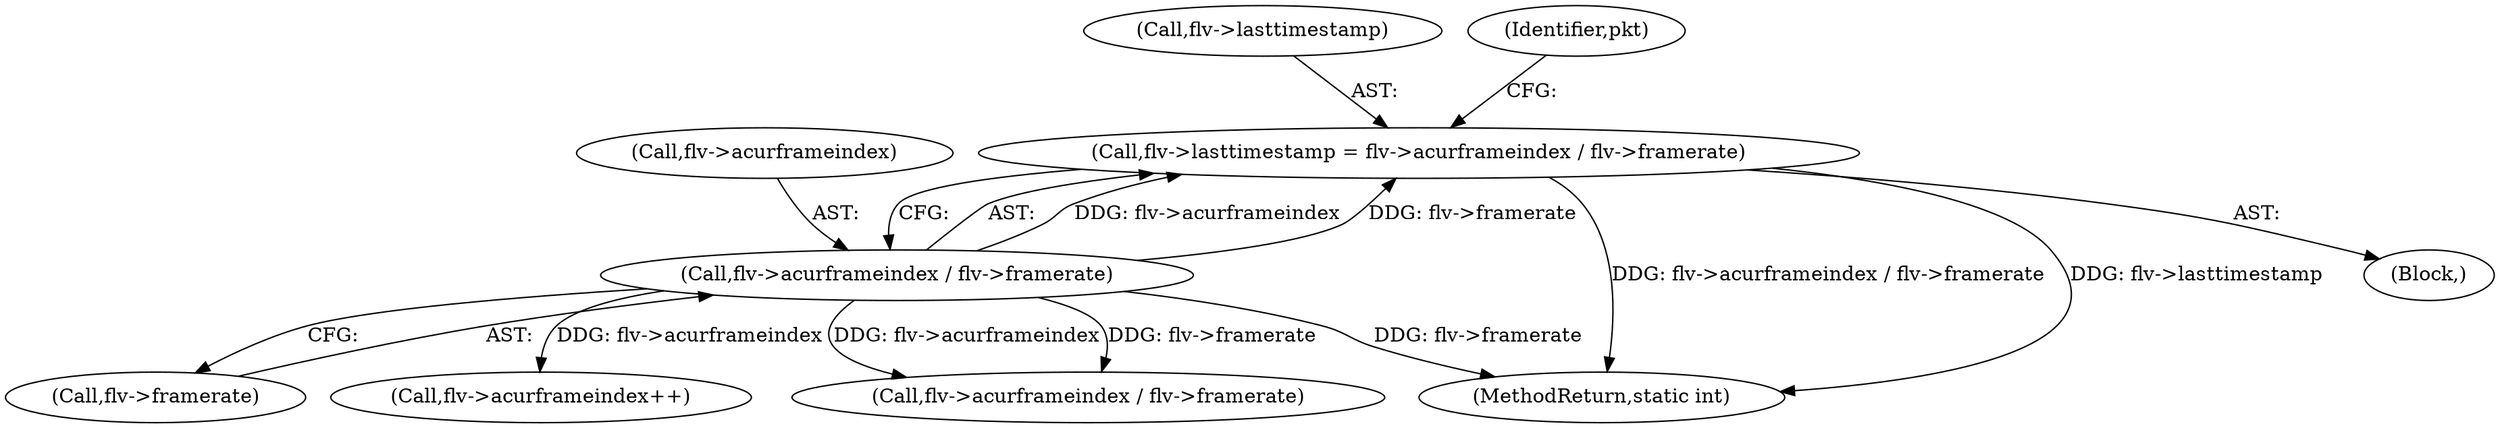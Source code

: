 digraph "0_FFmpeg_6b67d7f05918f7a1ee8fc6ff21355d7e8736aa10@integer" {
"1000867" [label="(Call,flv->lasttimestamp = flv->acurframeindex / flv->framerate)"];
"1000871" [label="(Call,flv->acurframeindex / flv->framerate)"];
"1000888" [label="(Call,flv->acurframeindex / flv->framerate)"];
"1000875" [label="(Call,flv->framerate)"];
"1000857" [label="(Block,)"];
"1000871" [label="(Call,flv->acurframeindex / flv->framerate)"];
"1000868" [label="(Call,flv->lasttimestamp)"];
"1000920" [label="(Call,flv->acurframeindex++)"];
"1000872" [label="(Call,flv->acurframeindex)"];
"1000867" [label="(Call,flv->lasttimestamp = flv->acurframeindex / flv->framerate)"];
"1000950" [label="(MethodReturn,static int)"];
"1000881" [label="(Identifier,pkt)"];
"1000867" -> "1000857"  [label="AST: "];
"1000867" -> "1000871"  [label="CFG: "];
"1000868" -> "1000867"  [label="AST: "];
"1000871" -> "1000867"  [label="AST: "];
"1000881" -> "1000867"  [label="CFG: "];
"1000867" -> "1000950"  [label="DDG: flv->acurframeindex / flv->framerate"];
"1000867" -> "1000950"  [label="DDG: flv->lasttimestamp"];
"1000871" -> "1000867"  [label="DDG: flv->acurframeindex"];
"1000871" -> "1000867"  [label="DDG: flv->framerate"];
"1000871" -> "1000875"  [label="CFG: "];
"1000872" -> "1000871"  [label="AST: "];
"1000875" -> "1000871"  [label="AST: "];
"1000871" -> "1000950"  [label="DDG: flv->framerate"];
"1000871" -> "1000888"  [label="DDG: flv->acurframeindex"];
"1000871" -> "1000888"  [label="DDG: flv->framerate"];
"1000871" -> "1000920"  [label="DDG: flv->acurframeindex"];
}
